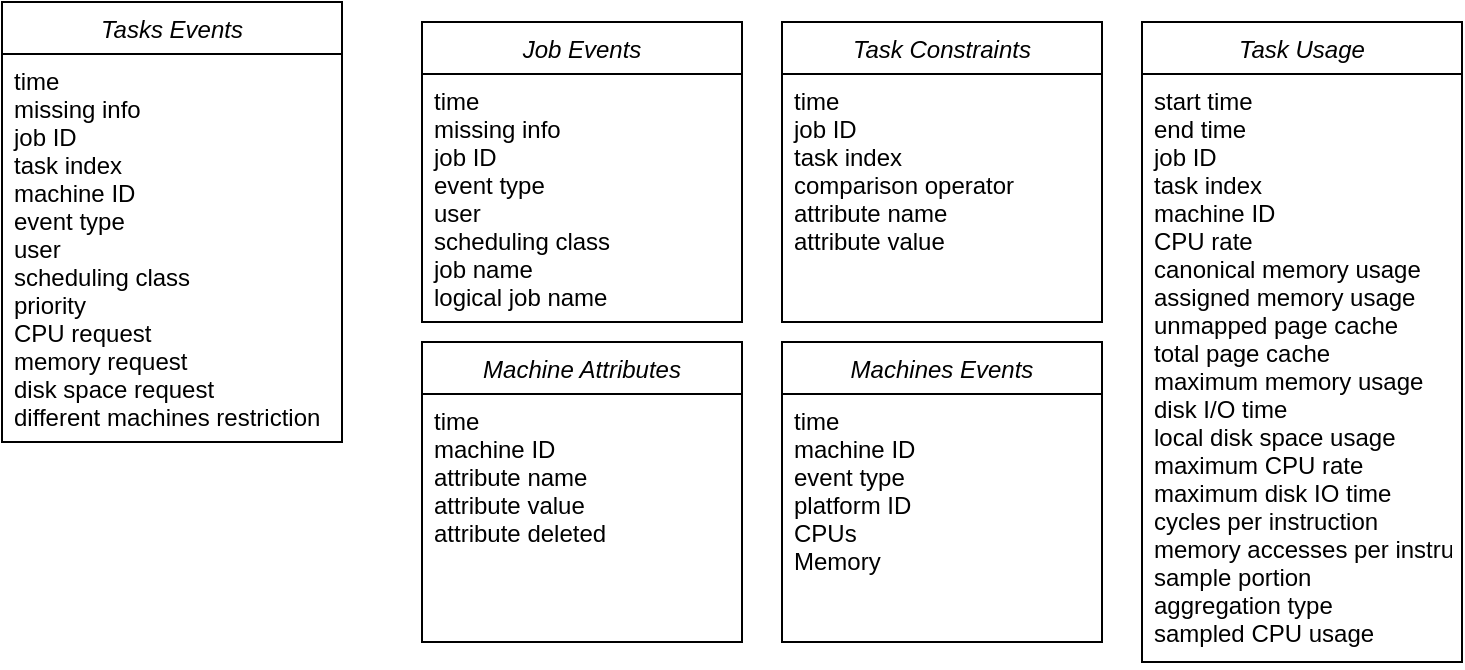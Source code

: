 <mxfile version="14.4.3" type="github"><diagram id="C5RBs43oDa-KdzZeNtuy" name="Page-1"><mxGraphModel dx="809" dy="424" grid="1" gridSize="10" guides="1" tooltips="1" connect="1" arrows="1" fold="1" page="1" pageScale="1" pageWidth="827" pageHeight="1169" math="0" shadow="0"><root><mxCell id="WIyWlLk6GJQsqaUBKTNV-0"/><mxCell id="WIyWlLk6GJQsqaUBKTNV-1" parent="WIyWlLk6GJQsqaUBKTNV-0"/><mxCell id="zkfFHV4jXpPFQw0GAbJ--0" value="Job Events" style="swimlane;fontStyle=2;align=center;verticalAlign=top;childLayout=stackLayout;horizontal=1;startSize=26;horizontalStack=0;resizeParent=1;resizeLast=0;collapsible=1;marginBottom=0;rounded=0;shadow=0;strokeWidth=1;" parent="WIyWlLk6GJQsqaUBKTNV-1" vertex="1"><mxGeometry x="220" y="120" width="160" height="150" as="geometry"><mxRectangle x="230" y="140" width="160" height="26" as="alternateBounds"/></mxGeometry></mxCell><mxCell id="zkfFHV4jXpPFQw0GAbJ--1" value="time&#10;missing info&#10;job ID&#10;event type&#10;user&#10;scheduling class&#10;job name&#10;logical job name&#10;" style="text;align=left;verticalAlign=top;spacingLeft=4;spacingRight=4;overflow=hidden;rotatable=0;points=[[0,0.5],[1,0.5]];portConstraint=eastwest;" parent="zkfFHV4jXpPFQw0GAbJ--0" vertex="1"><mxGeometry y="26" width="160" height="124" as="geometry"/></mxCell><mxCell id="yjE6D5GaToL3VSKQzAkv-0" value="Tasks Events" style="swimlane;fontStyle=2;align=center;verticalAlign=top;childLayout=stackLayout;horizontal=1;startSize=26;horizontalStack=0;resizeParent=1;resizeLast=0;collapsible=1;marginBottom=0;rounded=0;shadow=0;strokeWidth=1;" vertex="1" parent="WIyWlLk6GJQsqaUBKTNV-1"><mxGeometry x="10" y="110" width="170" height="220" as="geometry"><mxRectangle x="230" y="140" width="160" height="26" as="alternateBounds"/></mxGeometry></mxCell><mxCell id="yjE6D5GaToL3VSKQzAkv-1" value="time&#10;missing info&#10;job ID&#10;task index&#10;machine ID&#10;event type&#10;user&#10;scheduling class&#10;priority&#10;CPU request&#10;memory request&#10;disk space request&#10;different machines restriction&#10;" style="text;align=left;verticalAlign=top;spacingLeft=4;spacingRight=4;overflow=hidden;rotatable=0;points=[[0,0.5],[1,0.5]];portConstraint=eastwest;" vertex="1" parent="yjE6D5GaToL3VSKQzAkv-0"><mxGeometry y="26" width="170" height="194" as="geometry"/></mxCell><mxCell id="yjE6D5GaToL3VSKQzAkv-2" value="Task Constraints" style="swimlane;fontStyle=2;align=center;verticalAlign=top;childLayout=stackLayout;horizontal=1;startSize=26;horizontalStack=0;resizeParent=1;resizeLast=0;collapsible=1;marginBottom=0;rounded=0;shadow=0;strokeWidth=1;" vertex="1" parent="WIyWlLk6GJQsqaUBKTNV-1"><mxGeometry x="400" y="120" width="160" height="150" as="geometry"><mxRectangle x="230" y="140" width="160" height="26" as="alternateBounds"/></mxGeometry></mxCell><mxCell id="yjE6D5GaToL3VSKQzAkv-3" value="time&#10;job ID&#10;task index&#10;comparison operator&#10;attribute name&#10;attribute value&#10;" style="text;align=left;verticalAlign=top;spacingLeft=4;spacingRight=4;overflow=hidden;rotatable=0;points=[[0,0.5],[1,0.5]];portConstraint=eastwest;" vertex="1" parent="yjE6D5GaToL3VSKQzAkv-2"><mxGeometry y="26" width="160" height="124" as="geometry"/></mxCell><mxCell id="yjE6D5GaToL3VSKQzAkv-4" value="Machine Attributes" style="swimlane;fontStyle=2;align=center;verticalAlign=top;childLayout=stackLayout;horizontal=1;startSize=26;horizontalStack=0;resizeParent=1;resizeLast=0;collapsible=1;marginBottom=0;rounded=0;shadow=0;strokeWidth=1;" vertex="1" parent="WIyWlLk6GJQsqaUBKTNV-1"><mxGeometry x="220" y="280" width="160" height="150" as="geometry"><mxRectangle x="230" y="140" width="160" height="26" as="alternateBounds"/></mxGeometry></mxCell><mxCell id="yjE6D5GaToL3VSKQzAkv-5" value="time&#10;machine ID&#10;attribute name&#10;attribute value&#10;attribute deleted&#10;" style="text;align=left;verticalAlign=top;spacingLeft=4;spacingRight=4;overflow=hidden;rotatable=0;points=[[0,0.5],[1,0.5]];portConstraint=eastwest;" vertex="1" parent="yjE6D5GaToL3VSKQzAkv-4"><mxGeometry y="26" width="160" height="124" as="geometry"/></mxCell><mxCell id="yjE6D5GaToL3VSKQzAkv-6" value="Task Usage" style="swimlane;fontStyle=2;align=center;verticalAlign=top;childLayout=stackLayout;horizontal=1;startSize=26;horizontalStack=0;resizeParent=1;resizeLast=0;collapsible=1;marginBottom=0;rounded=0;shadow=0;strokeWidth=1;" vertex="1" parent="WIyWlLk6GJQsqaUBKTNV-1"><mxGeometry x="580" y="120" width="160" height="320" as="geometry"><mxRectangle x="230" y="140" width="160" height="26" as="alternateBounds"/></mxGeometry></mxCell><mxCell id="yjE6D5GaToL3VSKQzAkv-7" value="start time&#10;end time&#10;job ID&#10;task index&#10;machine ID&#10;CPU rate&#10;canonical memory usage&#10;assigned memory usage&#10;unmapped page cache&#10;total page cache&#10;maximum memory usage&#10;disk I/O time&#10;local disk space usage&#10;maximum CPU rate&#10;maximum disk IO time&#10;cycles per instruction&#10;memory accesses per instruction&#10;sample portion&#10;aggregation type&#10;sampled CPU usage&#10;" style="text;align=left;verticalAlign=top;spacingLeft=4;spacingRight=4;overflow=hidden;rotatable=0;points=[[0,0.5],[1,0.5]];portConstraint=eastwest;" vertex="1" parent="yjE6D5GaToL3VSKQzAkv-6"><mxGeometry y="26" width="160" height="294" as="geometry"/></mxCell><mxCell id="yjE6D5GaToL3VSKQzAkv-8" value="Machines Events" style="swimlane;fontStyle=2;align=center;verticalAlign=top;childLayout=stackLayout;horizontal=1;startSize=26;horizontalStack=0;resizeParent=1;resizeLast=0;collapsible=1;marginBottom=0;rounded=0;shadow=0;strokeWidth=1;" vertex="1" parent="WIyWlLk6GJQsqaUBKTNV-1"><mxGeometry x="400" y="280" width="160" height="150" as="geometry"><mxRectangle x="230" y="140" width="160" height="26" as="alternateBounds"/></mxGeometry></mxCell><mxCell id="yjE6D5GaToL3VSKQzAkv-9" value="time&#10;machine ID&#10;event type&#10;platform ID&#10;CPUs&#10;Memory&#10;" style="text;align=left;verticalAlign=top;spacingLeft=4;spacingRight=4;overflow=hidden;rotatable=0;points=[[0,0.5],[1,0.5]];portConstraint=eastwest;" vertex="1" parent="yjE6D5GaToL3VSKQzAkv-8"><mxGeometry y="26" width="160" height="124" as="geometry"/></mxCell></root></mxGraphModel></diagram></mxfile>